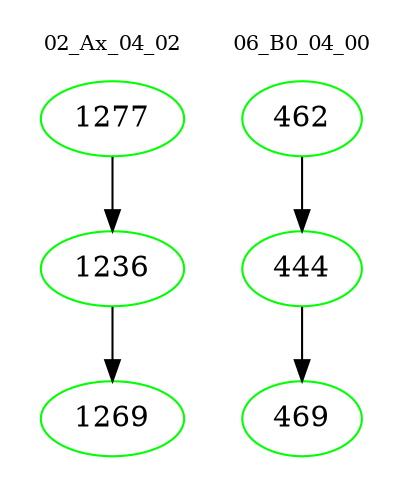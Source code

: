 digraph{
subgraph cluster_0 {
color = white
label = "02_Ax_04_02";
fontsize=10;
T0_1277 [label="1277", color="green"]
T0_1277 -> T0_1236 [color="black"]
T0_1236 [label="1236", color="green"]
T0_1236 -> T0_1269 [color="black"]
T0_1269 [label="1269", color="green"]
}
subgraph cluster_1 {
color = white
label = "06_B0_04_00";
fontsize=10;
T1_462 [label="462", color="green"]
T1_462 -> T1_444 [color="black"]
T1_444 [label="444", color="green"]
T1_444 -> T1_469 [color="black"]
T1_469 [label="469", color="green"]
}
}
